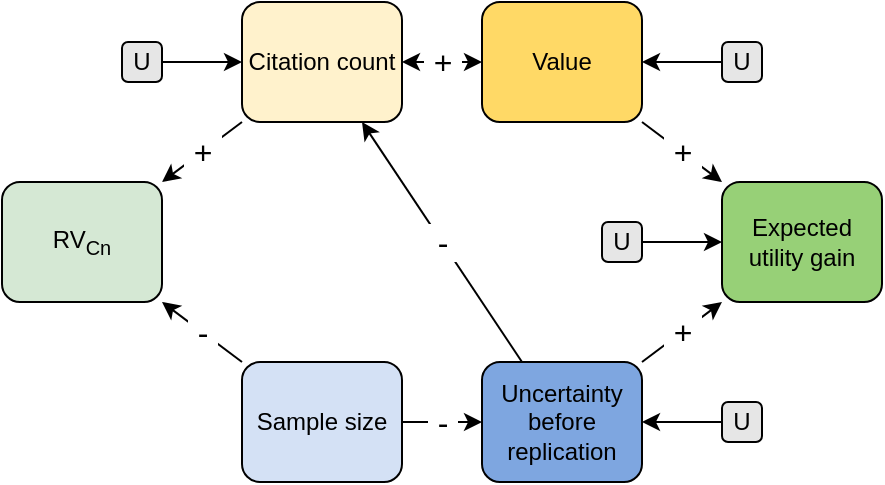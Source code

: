 <mxfile version="14.5.1" type="device"><diagram id="THrr8VX86MCowjk6Php6" name="Page-1"><mxGraphModel dx="621" dy="461" grid="1" gridSize="10" guides="1" tooltips="1" connect="1" arrows="1" fold="1" page="1" pageScale="1" pageWidth="827" pageHeight="1169" math="0" shadow="0"><root><mxCell id="0"/><mxCell id="1" parent="0"/><mxCell id="w7raIkkfixqdCEbUSWJt-1" value="Expected utility gain" style="rounded=1;whiteSpace=wrap;html=1;fillColor=#97D077;" parent="1" vertex="1"><mxGeometry x="480" y="230" width="80" height="60" as="geometry"/></mxCell><mxCell id="w7raIkkfixqdCEbUSWJt-2" value="Uncertainty before replication" style="rounded=1;whiteSpace=wrap;html=1;fillColor=#7EA6E0;" parent="1" vertex="1"><mxGeometry x="360" y="320" width="80" height="60" as="geometry"/></mxCell><mxCell id="w7raIkkfixqdCEbUSWJt-3" value="Value" style="rounded=1;whiteSpace=wrap;html=1;fillColor=#FFD966;" parent="1" vertex="1"><mxGeometry x="360" y="140" width="80" height="60" as="geometry"/></mxCell><mxCell id="w7raIkkfixqdCEbUSWJt-4" value="RV&lt;sub&gt;Cn&lt;/sub&gt;" style="rounded=1;whiteSpace=wrap;html=1;fillColor=#D5E8D4;" parent="1" vertex="1"><mxGeometry x="120" y="230" width="80" height="60" as="geometry"/></mxCell><mxCell id="w7raIkkfixqdCEbUSWJt-20" value="Citation count" style="rounded=1;whiteSpace=wrap;html=1;fillColor=#FFF2CC;" parent="1" vertex="1"><mxGeometry x="240" y="140" width="80" height="60" as="geometry"/></mxCell><mxCell id="w7raIkkfixqdCEbUSWJt-21" value="Sample size" style="rounded=1;whiteSpace=wrap;html=1;fillColor=#D4E1F5;" parent="1" vertex="1"><mxGeometry x="240" y="320" width="80" height="60" as="geometry"/></mxCell><mxCell id="w7raIkkfixqdCEbUSWJt-40" value="" style="endArrow=classic;html=1;" parent="1" source="w7raIkkfixqdCEbUSWJt-2" target="w7raIkkfixqdCEbUSWJt-1" edge="1"><mxGeometry relative="1" as="geometry"><mxPoint x="300" y="270" as="sourcePoint"/><mxPoint x="400" y="270" as="targetPoint"/></mxGeometry></mxCell><mxCell id="w7raIkkfixqdCEbUSWJt-41" value="&lt;span style=&quot;font-size: 16px&quot;&gt;&amp;nbsp;+&amp;nbsp;&lt;/span&gt;" style="edgeLabel;resizable=0;html=1;align=center;verticalAlign=middle;" parent="w7raIkkfixqdCEbUSWJt-40" connectable="0" vertex="1"><mxGeometry relative="1" as="geometry"/></mxCell><mxCell id="w7raIkkfixqdCEbUSWJt-44" value="" style="endArrow=classic;html=1;" parent="1" source="w7raIkkfixqdCEbUSWJt-3" target="w7raIkkfixqdCEbUSWJt-1" edge="1"><mxGeometry relative="1" as="geometry"><mxPoint x="450" y="238" as="sourcePoint"/><mxPoint x="490" y="254" as="targetPoint"/></mxGeometry></mxCell><mxCell id="w7raIkkfixqdCEbUSWJt-45" value="&lt;span style=&quot;font-size: 16px&quot;&gt;&amp;nbsp;+&amp;nbsp;&lt;/span&gt;" style="edgeLabel;resizable=0;html=1;align=center;verticalAlign=middle;" parent="w7raIkkfixqdCEbUSWJt-44" connectable="0" vertex="1"><mxGeometry relative="1" as="geometry"/></mxCell><mxCell id="w7raIkkfixqdCEbUSWJt-46" value="" style="endArrow=classic;html=1;" parent="1" source="w7raIkkfixqdCEbUSWJt-21" target="w7raIkkfixqdCEbUSWJt-4" edge="1"><mxGeometry relative="1" as="geometry"><mxPoint x="450" y="238" as="sourcePoint"/><mxPoint x="490" y="254" as="targetPoint"/></mxGeometry></mxCell><mxCell id="w7raIkkfixqdCEbUSWJt-47" value="&lt;span style=&quot;font-size: 16px&quot;&gt;&amp;nbsp;-&amp;nbsp;&lt;/span&gt;" style="edgeLabel;resizable=0;html=1;align=center;verticalAlign=middle;" parent="w7raIkkfixqdCEbUSWJt-46" connectable="0" vertex="1"><mxGeometry relative="1" as="geometry"/></mxCell><mxCell id="w7raIkkfixqdCEbUSWJt-48" value="" style="endArrow=classic;html=1;" parent="1" source="w7raIkkfixqdCEbUSWJt-20" target="w7raIkkfixqdCEbUSWJt-4" edge="1"><mxGeometry relative="1" as="geometry"><mxPoint x="270" y="350" as="sourcePoint"/><mxPoint x="210" y="254" as="targetPoint"/></mxGeometry></mxCell><mxCell id="w7raIkkfixqdCEbUSWJt-49" value="&lt;span style=&quot;font-size: 16px&quot;&gt;&amp;nbsp;+&amp;nbsp;&lt;/span&gt;" style="edgeLabel;resizable=0;html=1;align=center;verticalAlign=middle;" parent="w7raIkkfixqdCEbUSWJt-48" connectable="0" vertex="1"><mxGeometry relative="1" as="geometry"/></mxCell><mxCell id="w7raIkkfixqdCEbUSWJt-51" value="" style="endArrow=classic;html=1;startArrow=classic;startFill=1;" parent="1" source="w7raIkkfixqdCEbUSWJt-3" target="w7raIkkfixqdCEbUSWJt-20" edge="1"><mxGeometry relative="1" as="geometry"><mxPoint x="250" y="196.667" as="sourcePoint"/><mxPoint x="210" y="213.333" as="targetPoint"/><Array as="points"/></mxGeometry></mxCell><mxCell id="w7raIkkfixqdCEbUSWJt-52" value="&amp;nbsp;+&amp;nbsp;" style="edgeLabel;resizable=0;html=1;align=center;verticalAlign=middle;fontSize=16;" parent="w7raIkkfixqdCEbUSWJt-51" connectable="0" vertex="1"><mxGeometry relative="1" as="geometry"/></mxCell><mxCell id="w7raIkkfixqdCEbUSWJt-54" value="" style="endArrow=classic;html=1;" parent="1" source="w7raIkkfixqdCEbUSWJt-21" target="w7raIkkfixqdCEbUSWJt-2" edge="1"><mxGeometry relative="1" as="geometry"><mxPoint x="370" y="260" as="sourcePoint"/><mxPoint x="350" y="320" as="targetPoint"/><Array as="points"><mxPoint x="340" y="350"/></Array></mxGeometry></mxCell><mxCell id="w7raIkkfixqdCEbUSWJt-55" value="&amp;nbsp;-&amp;nbsp;" style="edgeLabel;resizable=0;html=1;align=center;verticalAlign=middle;fontSize=16;" parent="w7raIkkfixqdCEbUSWJt-54" connectable="0" vertex="1"><mxGeometry relative="1" as="geometry"/></mxCell><mxCell id="w7raIkkfixqdCEbUSWJt-58" style="edgeStyle=orthogonalEdgeStyle;rounded=0;orthogonalLoop=1;jettySize=auto;html=1;fontSize=16;" parent="1" source="w7raIkkfixqdCEbUSWJt-56" target="w7raIkkfixqdCEbUSWJt-1" edge="1"><mxGeometry relative="1" as="geometry"/></mxCell><mxCell id="w7raIkkfixqdCEbUSWJt-56" value="U" style="rounded=1;whiteSpace=wrap;html=1;fillColor=#E6E6E6;" parent="1" vertex="1"><mxGeometry x="420" y="250" width="20" height="20" as="geometry"/></mxCell><mxCell id="w7raIkkfixqdCEbUSWJt-64" style="edgeStyle=orthogonalEdgeStyle;rounded=0;orthogonalLoop=1;jettySize=auto;html=1;fontSize=16;" parent="1" source="w7raIkkfixqdCEbUSWJt-59" target="w7raIkkfixqdCEbUSWJt-20" edge="1"><mxGeometry relative="1" as="geometry"/></mxCell><mxCell id="w7raIkkfixqdCEbUSWJt-59" value="U" style="rounded=1;whiteSpace=wrap;html=1;fillColor=#E6E6E6;" parent="1" vertex="1"><mxGeometry x="180" y="160" width="20" height="20" as="geometry"/></mxCell><mxCell id="w7raIkkfixqdCEbUSWJt-62" value="" style="edgeStyle=orthogonalEdgeStyle;rounded=0;orthogonalLoop=1;jettySize=auto;html=1;fontSize=16;" parent="1" source="w7raIkkfixqdCEbUSWJt-63" target="w7raIkkfixqdCEbUSWJt-2" edge="1"><mxGeometry relative="1" as="geometry"><mxPoint x="600" y="350" as="sourcePoint"/><Array as="points"/></mxGeometry></mxCell><mxCell id="w7raIkkfixqdCEbUSWJt-63" value="U" style="rounded=1;whiteSpace=wrap;html=1;fillColor=#E6E6E6;" parent="1" vertex="1"><mxGeometry x="480" y="340" width="20" height="20" as="geometry"/></mxCell><mxCell id="jeFfI7UiG5va0VvrFAVY-1" value="U" style="rounded=1;whiteSpace=wrap;html=1;fillColor=#E6E6E6;" parent="1" vertex="1"><mxGeometry x="480" y="160" width="20" height="20" as="geometry"/></mxCell><mxCell id="jeFfI7UiG5va0VvrFAVY-3" value="" style="edgeStyle=orthogonalEdgeStyle;rounded=0;orthogonalLoop=1;jettySize=auto;html=1;fontSize=16;" parent="1" source="jeFfI7UiG5va0VvrFAVY-1" target="w7raIkkfixqdCEbUSWJt-3" edge="1"><mxGeometry relative="1" as="geometry"><mxPoint x="480" y="169.71" as="sourcePoint"/><Array as="points"/><mxPoint x="380" y="169.71" as="targetPoint"/></mxGeometry></mxCell><mxCell id="WgMVZ-5EbzBIY6w_0bnr-2" value="" style="endArrow=classic;html=1;" edge="1" parent="1" source="w7raIkkfixqdCEbUSWJt-2" target="w7raIkkfixqdCEbUSWJt-20"><mxGeometry relative="1" as="geometry"><mxPoint x="290" y="260" as="sourcePoint"/><mxPoint x="390" y="260" as="targetPoint"/></mxGeometry></mxCell><mxCell id="WgMVZ-5EbzBIY6w_0bnr-3" value="&amp;nbsp;-&amp;nbsp;" style="edgeLabel;resizable=0;html=1;align=center;verticalAlign=middle;fontSize=16;" connectable="0" vertex="1" parent="WgMVZ-5EbzBIY6w_0bnr-2"><mxGeometry relative="1" as="geometry"/></mxCell></root></mxGraphModel></diagram></mxfile>